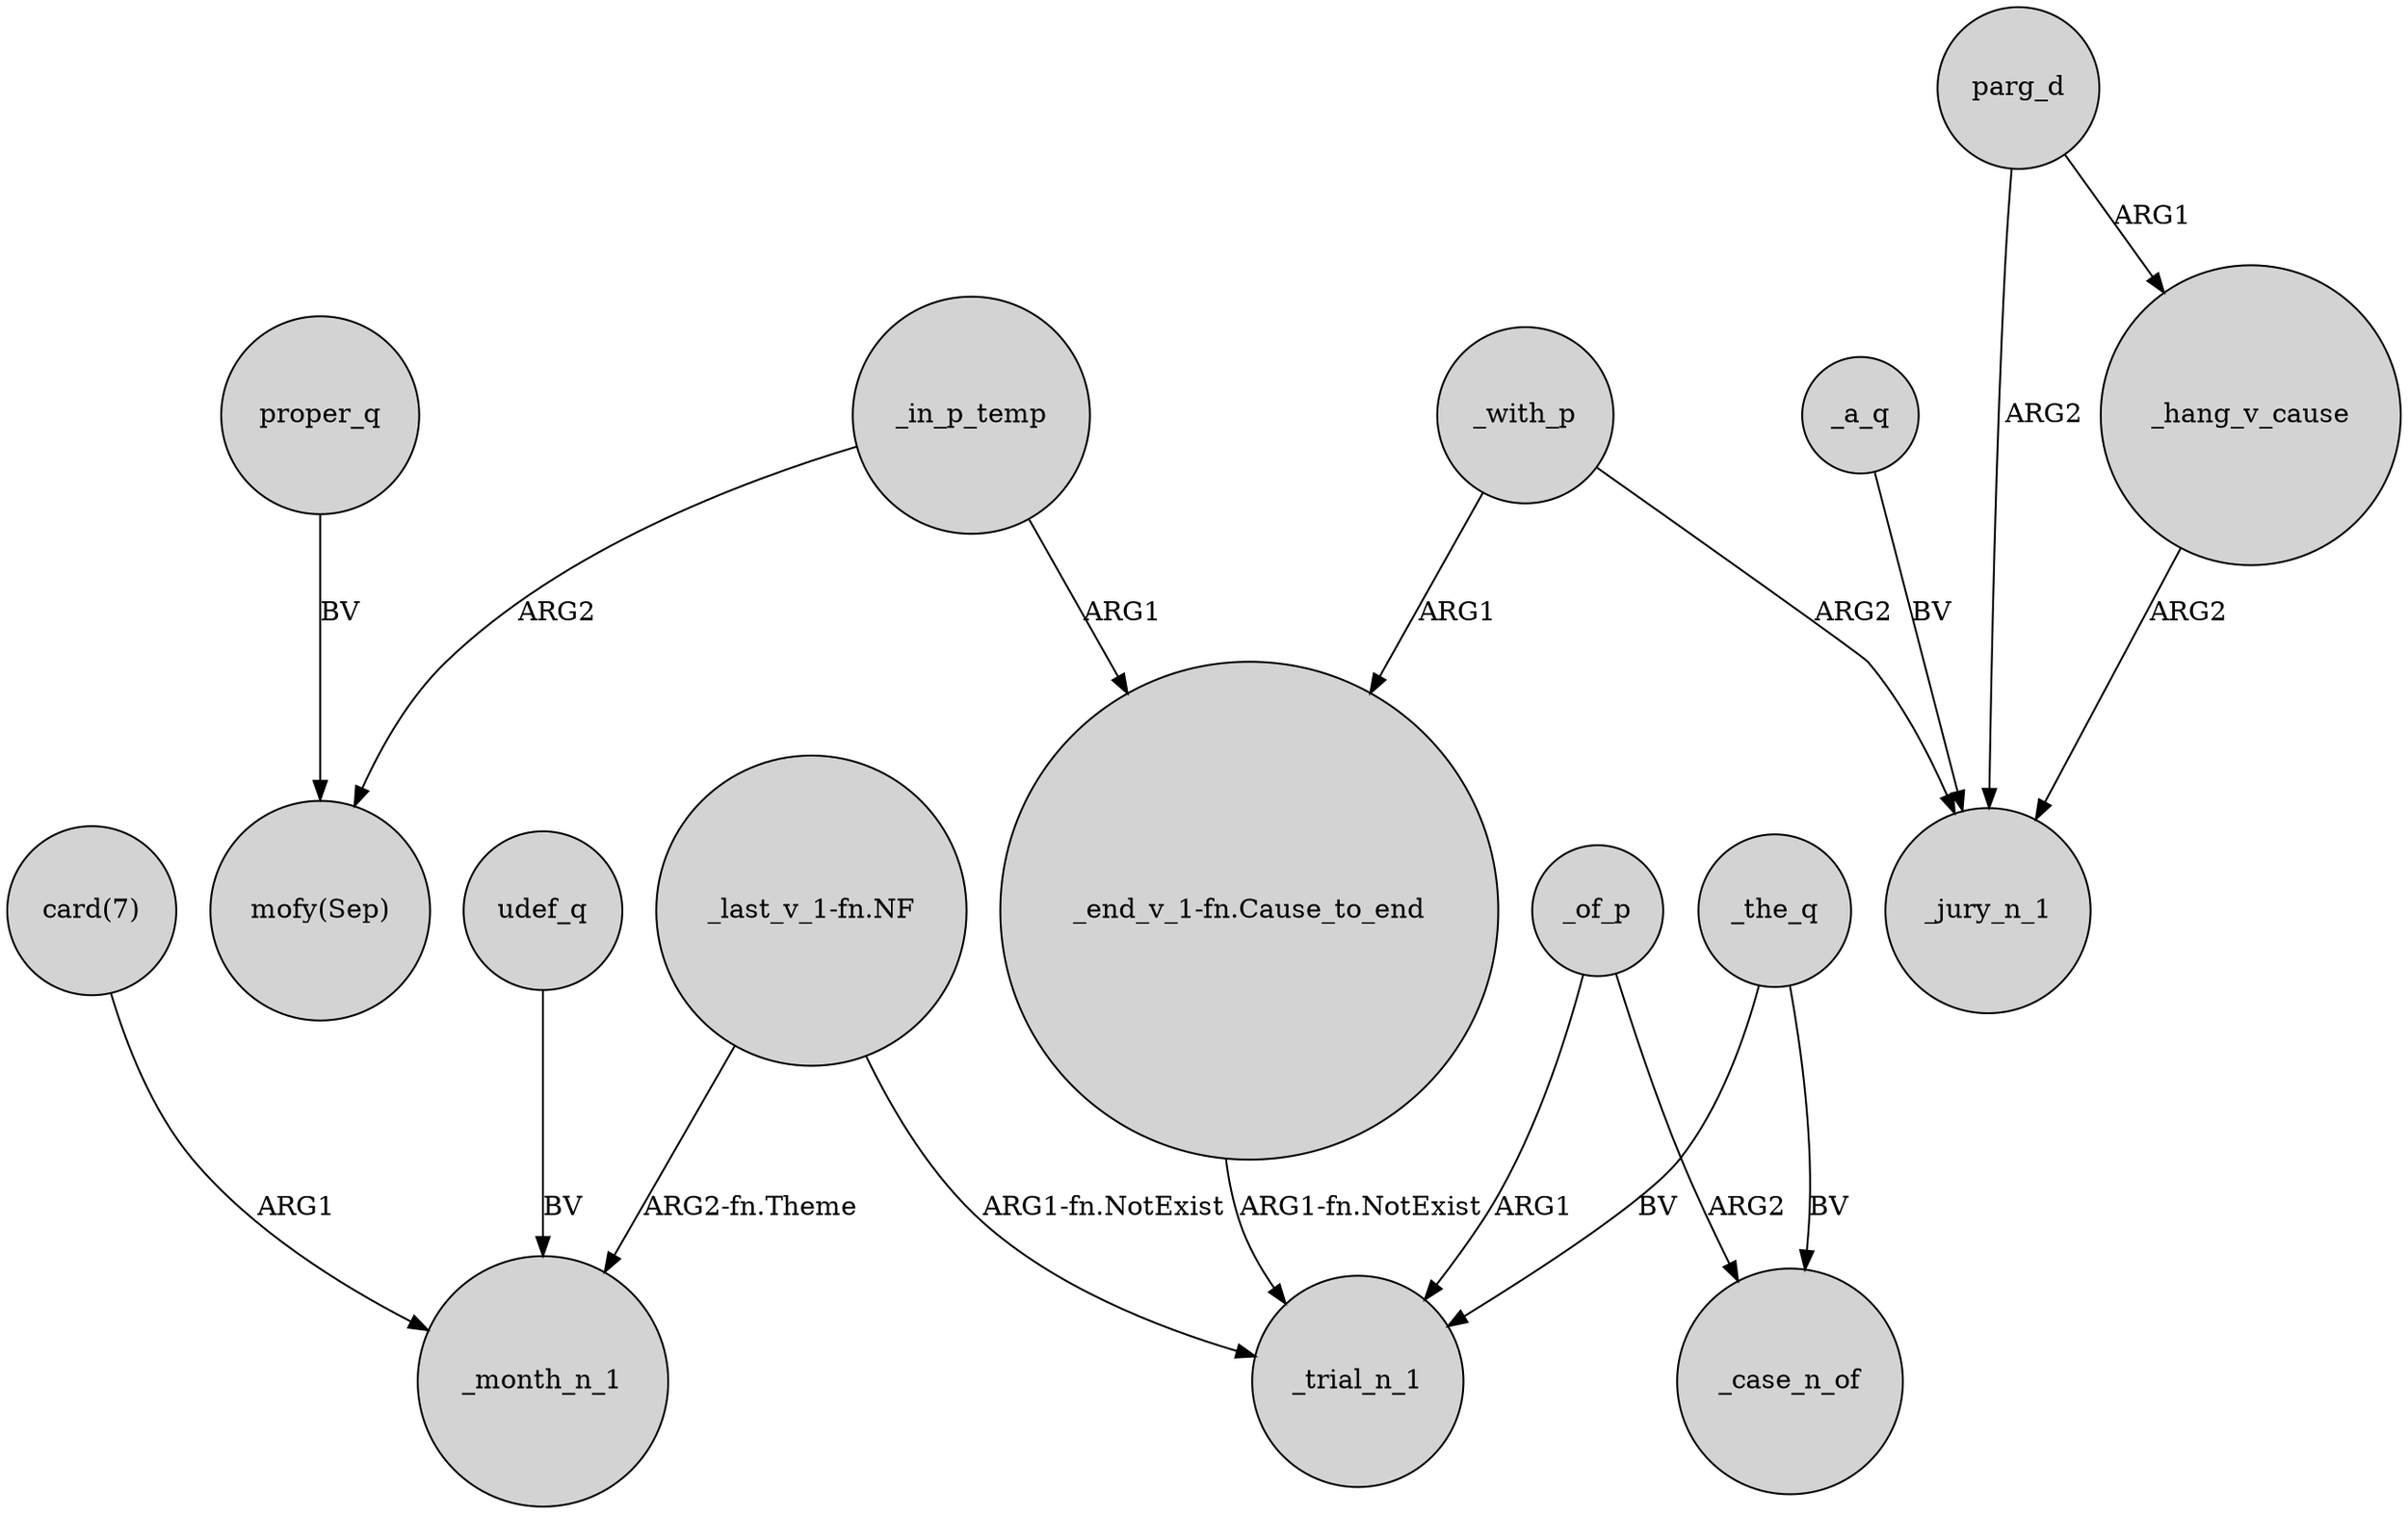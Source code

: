 digraph {
	node [shape=circle style=filled]
	_in_p_temp -> "_end_v_1-fn.Cause_to_end" [label=ARG1]
	_a_q -> _jury_n_1 [label=BV]
	_hang_v_cause -> _jury_n_1 [label=ARG2]
	"card(7)" -> _month_n_1 [label=ARG1]
	"_last_v_1-fn.NF" -> _month_n_1 [label="ARG2-fn.Theme"]
	proper_q -> "mofy(Sep)" [label=BV]
	parg_d -> _jury_n_1 [label=ARG2]
	udef_q -> _month_n_1 [label=BV]
	_with_p -> "_end_v_1-fn.Cause_to_end" [label=ARG1]
	parg_d -> _hang_v_cause [label=ARG1]
	_of_p -> _trial_n_1 [label=ARG1]
	"_end_v_1-fn.Cause_to_end" -> _trial_n_1 [label="ARG1-fn.NotExist"]
	_in_p_temp -> "mofy(Sep)" [label=ARG2]
	_with_p -> _jury_n_1 [label=ARG2]
	_the_q -> _case_n_of [label=BV]
	_of_p -> _case_n_of [label=ARG2]
	"_last_v_1-fn.NF" -> _trial_n_1 [label="ARG1-fn.NotExist"]
	_the_q -> _trial_n_1 [label=BV]
}
